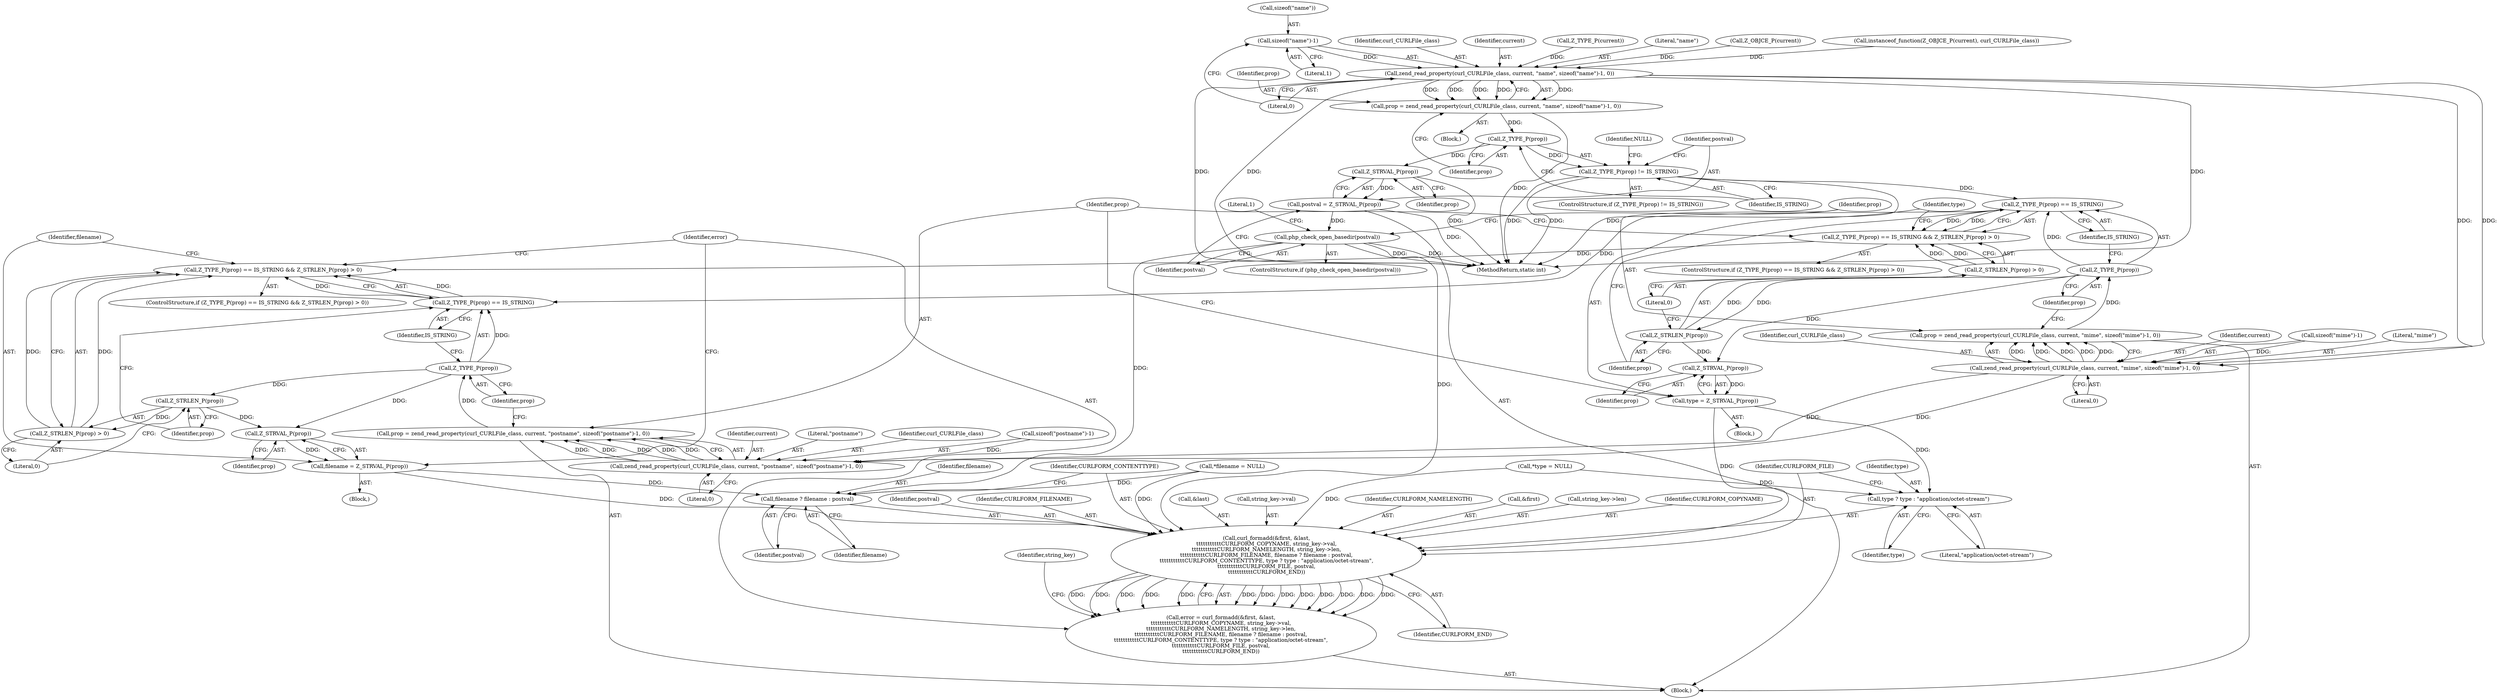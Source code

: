 digraph "0_php_124fb22a13fafa3648e4e15b4f207c7096d8155e@API" {
"1001130" [label="(Call,sizeof(\"name\")-1)"];
"1001126" [label="(Call,zend_read_property(curl_CURLFile_class, current, \"name\", sizeof(\"name\")-1, 0))"];
"1001124" [label="(Call,prop = zend_read_property(curl_CURLFile_class, current, \"name\", sizeof(\"name\")-1, 0))"];
"1001137" [label="(Call,Z_TYPE_P(prop))"];
"1001136" [label="(Call,Z_TYPE_P(prop) != IS_STRING)"];
"1001173" [label="(Call,Z_TYPE_P(prop) == IS_STRING)"];
"1001172" [label="(Call,Z_TYPE_P(prop) == IS_STRING && Z_STRLEN_P(prop) > 0)"];
"1001198" [label="(Call,Z_TYPE_P(prop) == IS_STRING && Z_STRLEN_P(prop) > 0)"];
"1001199" [label="(Call,Z_TYPE_P(prop) == IS_STRING)"];
"1001152" [label="(Call,Z_STRVAL_P(prop))"];
"1001150" [label="(Call,postval = Z_STRVAL_P(prop))"];
"1001155" [label="(Call,php_check_open_basedir(postval))"];
"1001214" [label="(Call,curl_formadd(&first, &last,\n\t\t\t\t\t\t\t\t\t\t\tCURLFORM_COPYNAME, string_key->val,\n\t\t\t\t\t\t\t\t\t\t\tCURLFORM_NAMELENGTH, string_key->len,\n\t\t\t\t\t\t\t\t\t\t\tCURLFORM_FILENAME, filename ? filename : postval,\n\t\t\t\t\t\t\t\t\t\t\tCURLFORM_CONTENTTYPE, type ? type : \"application/octet-stream\",\n\t\t\t\t\t\t\t\t\t\t\tCURLFORM_FILE, postval,\n\t\t\t\t\t\t\t\t\t\t\tCURLFORM_END))"];
"1001212" [label="(Call,error = curl_formadd(&first, &last,\n\t\t\t\t\t\t\t\t\t\t\tCURLFORM_COPYNAME, string_key->val,\n\t\t\t\t\t\t\t\t\t\t\tCURLFORM_NAMELENGTH, string_key->len,\n\t\t\t\t\t\t\t\t\t\t\tCURLFORM_FILENAME, filename ? filename : postval,\n\t\t\t\t\t\t\t\t\t\t\tCURLFORM_CONTENTTYPE, type ? type : \"application/octet-stream\",\n\t\t\t\t\t\t\t\t\t\t\tCURLFORM_FILE, postval,\n\t\t\t\t\t\t\t\t\t\t\tCURLFORM_END))"];
"1001228" [label="(Call,filename ? filename : postval)"];
"1001162" [label="(Call,zend_read_property(curl_CURLFile_class, current, \"mime\", sizeof(\"mime\")-1, 0))"];
"1001160" [label="(Call,prop = zend_read_property(curl_CURLFile_class, current, \"mime\", sizeof(\"mime\")-1, 0))"];
"1001174" [label="(Call,Z_TYPE_P(prop))"];
"1001178" [label="(Call,Z_STRLEN_P(prop))"];
"1001177" [label="(Call,Z_STRLEN_P(prop) > 0)"];
"1001184" [label="(Call,Z_STRVAL_P(prop))"];
"1001182" [label="(Call,type = Z_STRVAL_P(prop))"];
"1001233" [label="(Call,type ? type : \"application/octet-stream\")"];
"1001188" [label="(Call,zend_read_property(curl_CURLFile_class, current, \"postname\", sizeof(\"postname\")-1, 0))"];
"1001186" [label="(Call,prop = zend_read_property(curl_CURLFile_class, current, \"postname\", sizeof(\"postname\")-1, 0))"];
"1001200" [label="(Call,Z_TYPE_P(prop))"];
"1001204" [label="(Call,Z_STRLEN_P(prop))"];
"1001203" [label="(Call,Z_STRLEN_P(prop) > 0)"];
"1001210" [label="(Call,Z_STRVAL_P(prop))"];
"1001208" [label="(Call,filename = Z_STRVAL_P(prop))"];
"1001176" [label="(Identifier,IS_STRING)"];
"1001162" [label="(Call,zend_read_property(curl_CURLFile_class, current, \"mime\", sizeof(\"mime\")-1, 0))"];
"1001241" [label="(Identifier,string_key)"];
"1001135" [label="(ControlStructure,if (Z_TYPE_P(prop) != IS_STRING))"];
"1001165" [label="(Literal,\"mime\")"];
"1001151" [label="(Identifier,postval)"];
"1001188" [label="(Call,zend_read_property(curl_CURLFile_class, current, \"postname\", sizeof(\"postname\")-1, 0))"];
"1001213" [label="(Identifier,error)"];
"1001130" [label="(Call,sizeof(\"name\")-1)"];
"1001198" [label="(Call,Z_TYPE_P(prop) == IS_STRING && Z_STRLEN_P(prop) > 0)"];
"1001212" [label="(Call,error = curl_formadd(&first, &last,\n\t\t\t\t\t\t\t\t\t\t\tCURLFORM_COPYNAME, string_key->val,\n\t\t\t\t\t\t\t\t\t\t\tCURLFORM_NAMELENGTH, string_key->len,\n\t\t\t\t\t\t\t\t\t\t\tCURLFORM_FILENAME, filename ? filename : postval,\n\t\t\t\t\t\t\t\t\t\t\tCURLFORM_CONTENTTYPE, type ? type : \"application/octet-stream\",\n\t\t\t\t\t\t\t\t\t\t\tCURLFORM_FILE, postval,\n\t\t\t\t\t\t\t\t\t\t\tCURLFORM_END))"];
"1001217" [label="(Call,&last)"];
"1001207" [label="(Block,)"];
"1001160" [label="(Call,prop = zend_read_property(curl_CURLFile_class, current, \"mime\", sizeof(\"mime\")-1, 0))"];
"1001190" [label="(Identifier,current)"];
"1001204" [label="(Call,Z_STRLEN_P(prop))"];
"1001203" [label="(Call,Z_STRLEN_P(prop) > 0)"];
"1001220" [label="(Call,string_key->val)"];
"1001201" [label="(Identifier,prop)"];
"1001138" [label="(Identifier,prop)"];
"1001180" [label="(Literal,0)"];
"1001129" [label="(Literal,\"name\")"];
"1001182" [label="(Call,type = Z_STRVAL_P(prop))"];
"1001175" [label="(Identifier,prop)"];
"1001228" [label="(Call,filename ? filename : postval)"];
"1001179" [label="(Identifier,prop)"];
"1001111" [label="(Call,Z_OBJCE_P(current))"];
"1001159" [label="(Literal,1)"];
"1001233" [label="(Call,type ? type : \"application/octet-stream\")"];
"1001223" [label="(Identifier,CURLFORM_NAMELENGTH)"];
"1001155" [label="(Call,php_check_open_basedir(postval))"];
"1001161" [label="(Identifier,prop)"];
"1001185" [label="(Identifier,prop)"];
"1001205" [label="(Identifier,prop)"];
"1001163" [label="(Identifier,curl_CURLFile_class)"];
"1001136" [label="(Call,Z_TYPE_P(prop) != IS_STRING)"];
"1001173" [label="(Call,Z_TYPE_P(prop) == IS_STRING)"];
"1001156" [label="(Identifier,postval)"];
"1001164" [label="(Identifier,current)"];
"1001171" [label="(ControlStructure,if (Z_TYPE_P(prop) == IS_STRING && Z_STRLEN_P(prop) > 0))"];
"1001215" [label="(Call,&first)"];
"1001197" [label="(ControlStructure,if (Z_TYPE_P(prop) == IS_STRING && Z_STRLEN_P(prop) > 0))"];
"1001110" [label="(Call,instanceof_function(Z_OBJCE_P(current), curl_CURLFile_class))"];
"1001149" [label="(Block,)"];
"1001152" [label="(Call,Z_STRVAL_P(prop))"];
"1001187" [label="(Identifier,prop)"];
"1001236" [label="(Literal,\"application/octet-stream\")"];
"1001142" [label="(Identifier,NULL)"];
"1001114" [label="(Block,)"];
"1001192" [label="(Call,sizeof(\"postname\")-1)"];
"1001224" [label="(Call,string_key->len)"];
"1001150" [label="(Call,postval = Z_STRVAL_P(prop))"];
"1001127" [label="(Identifier,curl_CURLFile_class)"];
"1001200" [label="(Call,Z_TYPE_P(prop))"];
"1001196" [label="(Literal,0)"];
"1001191" [label="(Literal,\"postname\")"];
"1001177" [label="(Call,Z_STRLEN_P(prop) > 0)"];
"1001126" [label="(Call,zend_read_property(curl_CURLFile_class, current, \"name\", sizeof(\"name\")-1, 0))"];
"1001172" [label="(Call,Z_TYPE_P(prop) == IS_STRING && Z_STRLEN_P(prop) > 0)"];
"1001117" [label="(Call,*type = NULL)"];
"1001219" [label="(Identifier,CURLFORM_COPYNAME)"];
"1001131" [label="(Call,sizeof(\"name\"))"];
"1001139" [label="(Identifier,IS_STRING)"];
"1001134" [label="(Literal,0)"];
"1001170" [label="(Literal,0)"];
"1001238" [label="(Identifier,postval)"];
"1001133" [label="(Literal,1)"];
"1001230" [label="(Identifier,filename)"];
"1001210" [label="(Call,Z_STRVAL_P(prop))"];
"1001232" [label="(Identifier,CURLFORM_CONTENTTYPE)"];
"1001121" [label="(Call,*filename = NULL)"];
"1001184" [label="(Call,Z_STRVAL_P(prop))"];
"1001237" [label="(Identifier,CURLFORM_FILE)"];
"1001174" [label="(Call,Z_TYPE_P(prop))"];
"1001234" [label="(Identifier,type)"];
"1001189" [label="(Identifier,curl_CURLFile_class)"];
"1001235" [label="(Identifier,type)"];
"1001124" [label="(Call,prop = zend_read_property(curl_CURLFile_class, current, \"name\", sizeof(\"name\")-1, 0))"];
"1001209" [label="(Identifier,filename)"];
"1001181" [label="(Block,)"];
"1001125" [label="(Identifier,prop)"];
"1001153" [label="(Identifier,prop)"];
"1001229" [label="(Identifier,filename)"];
"1001183" [label="(Identifier,type)"];
"1001154" [label="(ControlStructure,if (php_check_open_basedir(postval)))"];
"1001137" [label="(Call,Z_TYPE_P(prop))"];
"1001128" [label="(Identifier,current)"];
"1001206" [label="(Literal,0)"];
"1001107" [label="(Call,Z_TYPE_P(current))"];
"1001166" [label="(Call,sizeof(\"mime\")-1)"];
"1001178" [label="(Call,Z_STRLEN_P(prop))"];
"1001239" [label="(Identifier,CURLFORM_END)"];
"1001227" [label="(Identifier,CURLFORM_FILENAME)"];
"1001211" [label="(Identifier,prop)"];
"1001208" [label="(Call,filename = Z_STRVAL_P(prop))"];
"1001927" [label="(MethodReturn,static int)"];
"1001202" [label="(Identifier,IS_STRING)"];
"1001231" [label="(Identifier,postval)"];
"1001199" [label="(Call,Z_TYPE_P(prop) == IS_STRING)"];
"1001186" [label="(Call,prop = zend_read_property(curl_CURLFile_class, current, \"postname\", sizeof(\"postname\")-1, 0))"];
"1001214" [label="(Call,curl_formadd(&first, &last,\n\t\t\t\t\t\t\t\t\t\t\tCURLFORM_COPYNAME, string_key->val,\n\t\t\t\t\t\t\t\t\t\t\tCURLFORM_NAMELENGTH, string_key->len,\n\t\t\t\t\t\t\t\t\t\t\tCURLFORM_FILENAME, filename ? filename : postval,\n\t\t\t\t\t\t\t\t\t\t\tCURLFORM_CONTENTTYPE, type ? type : \"application/octet-stream\",\n\t\t\t\t\t\t\t\t\t\t\tCURLFORM_FILE, postval,\n\t\t\t\t\t\t\t\t\t\t\tCURLFORM_END))"];
"1001130" -> "1001126"  [label="AST: "];
"1001130" -> "1001133"  [label="CFG: "];
"1001131" -> "1001130"  [label="AST: "];
"1001133" -> "1001130"  [label="AST: "];
"1001134" -> "1001130"  [label="CFG: "];
"1001130" -> "1001126"  [label="DDG: "];
"1001126" -> "1001124"  [label="AST: "];
"1001126" -> "1001134"  [label="CFG: "];
"1001127" -> "1001126"  [label="AST: "];
"1001128" -> "1001126"  [label="AST: "];
"1001129" -> "1001126"  [label="AST: "];
"1001134" -> "1001126"  [label="AST: "];
"1001124" -> "1001126"  [label="CFG: "];
"1001126" -> "1001927"  [label="DDG: "];
"1001126" -> "1001927"  [label="DDG: "];
"1001126" -> "1001927"  [label="DDG: "];
"1001126" -> "1001124"  [label="DDG: "];
"1001126" -> "1001124"  [label="DDG: "];
"1001126" -> "1001124"  [label="DDG: "];
"1001126" -> "1001124"  [label="DDG: "];
"1001126" -> "1001124"  [label="DDG: "];
"1001110" -> "1001126"  [label="DDG: "];
"1001107" -> "1001126"  [label="DDG: "];
"1001111" -> "1001126"  [label="DDG: "];
"1001126" -> "1001162"  [label="DDG: "];
"1001126" -> "1001162"  [label="DDG: "];
"1001124" -> "1001114"  [label="AST: "];
"1001125" -> "1001124"  [label="AST: "];
"1001138" -> "1001124"  [label="CFG: "];
"1001124" -> "1001927"  [label="DDG: "];
"1001124" -> "1001137"  [label="DDG: "];
"1001137" -> "1001136"  [label="AST: "];
"1001137" -> "1001138"  [label="CFG: "];
"1001138" -> "1001137"  [label="AST: "];
"1001139" -> "1001137"  [label="CFG: "];
"1001137" -> "1001136"  [label="DDG: "];
"1001137" -> "1001152"  [label="DDG: "];
"1001136" -> "1001135"  [label="AST: "];
"1001136" -> "1001139"  [label="CFG: "];
"1001139" -> "1001136"  [label="AST: "];
"1001142" -> "1001136"  [label="CFG: "];
"1001151" -> "1001136"  [label="CFG: "];
"1001136" -> "1001927"  [label="DDG: "];
"1001136" -> "1001927"  [label="DDG: "];
"1001136" -> "1001927"  [label="DDG: "];
"1001136" -> "1001173"  [label="DDG: "];
"1001173" -> "1001172"  [label="AST: "];
"1001173" -> "1001176"  [label="CFG: "];
"1001174" -> "1001173"  [label="AST: "];
"1001176" -> "1001173"  [label="AST: "];
"1001179" -> "1001173"  [label="CFG: "];
"1001172" -> "1001173"  [label="CFG: "];
"1001173" -> "1001172"  [label="DDG: "];
"1001173" -> "1001172"  [label="DDG: "];
"1001174" -> "1001173"  [label="DDG: "];
"1001173" -> "1001199"  [label="DDG: "];
"1001172" -> "1001171"  [label="AST: "];
"1001172" -> "1001177"  [label="CFG: "];
"1001177" -> "1001172"  [label="AST: "];
"1001183" -> "1001172"  [label="CFG: "];
"1001187" -> "1001172"  [label="CFG: "];
"1001177" -> "1001172"  [label="DDG: "];
"1001177" -> "1001172"  [label="DDG: "];
"1001172" -> "1001198"  [label="DDG: "];
"1001198" -> "1001197"  [label="AST: "];
"1001198" -> "1001199"  [label="CFG: "];
"1001198" -> "1001203"  [label="CFG: "];
"1001199" -> "1001198"  [label="AST: "];
"1001203" -> "1001198"  [label="AST: "];
"1001209" -> "1001198"  [label="CFG: "];
"1001213" -> "1001198"  [label="CFG: "];
"1001199" -> "1001198"  [label="DDG: "];
"1001199" -> "1001198"  [label="DDG: "];
"1001203" -> "1001198"  [label="DDG: "];
"1001203" -> "1001198"  [label="DDG: "];
"1001199" -> "1001202"  [label="CFG: "];
"1001200" -> "1001199"  [label="AST: "];
"1001202" -> "1001199"  [label="AST: "];
"1001205" -> "1001199"  [label="CFG: "];
"1001200" -> "1001199"  [label="DDG: "];
"1001152" -> "1001150"  [label="AST: "];
"1001152" -> "1001153"  [label="CFG: "];
"1001153" -> "1001152"  [label="AST: "];
"1001150" -> "1001152"  [label="CFG: "];
"1001152" -> "1001927"  [label="DDG: "];
"1001152" -> "1001150"  [label="DDG: "];
"1001150" -> "1001149"  [label="AST: "];
"1001151" -> "1001150"  [label="AST: "];
"1001156" -> "1001150"  [label="CFG: "];
"1001150" -> "1001927"  [label="DDG: "];
"1001150" -> "1001155"  [label="DDG: "];
"1001155" -> "1001154"  [label="AST: "];
"1001155" -> "1001156"  [label="CFG: "];
"1001156" -> "1001155"  [label="AST: "];
"1001159" -> "1001155"  [label="CFG: "];
"1001161" -> "1001155"  [label="CFG: "];
"1001155" -> "1001927"  [label="DDG: "];
"1001155" -> "1001927"  [label="DDG: "];
"1001155" -> "1001214"  [label="DDG: "];
"1001155" -> "1001228"  [label="DDG: "];
"1001214" -> "1001212"  [label="AST: "];
"1001214" -> "1001239"  [label="CFG: "];
"1001215" -> "1001214"  [label="AST: "];
"1001217" -> "1001214"  [label="AST: "];
"1001219" -> "1001214"  [label="AST: "];
"1001220" -> "1001214"  [label="AST: "];
"1001223" -> "1001214"  [label="AST: "];
"1001224" -> "1001214"  [label="AST: "];
"1001227" -> "1001214"  [label="AST: "];
"1001228" -> "1001214"  [label="AST: "];
"1001232" -> "1001214"  [label="AST: "];
"1001233" -> "1001214"  [label="AST: "];
"1001237" -> "1001214"  [label="AST: "];
"1001238" -> "1001214"  [label="AST: "];
"1001239" -> "1001214"  [label="AST: "];
"1001212" -> "1001214"  [label="CFG: "];
"1001214" -> "1001212"  [label="DDG: "];
"1001214" -> "1001212"  [label="DDG: "];
"1001214" -> "1001212"  [label="DDG: "];
"1001214" -> "1001212"  [label="DDG: "];
"1001214" -> "1001212"  [label="DDG: "];
"1001214" -> "1001212"  [label="DDG: "];
"1001214" -> "1001212"  [label="DDG: "];
"1001214" -> "1001212"  [label="DDG: "];
"1001214" -> "1001212"  [label="DDG: "];
"1001214" -> "1001212"  [label="DDG: "];
"1001214" -> "1001212"  [label="DDG: "];
"1001214" -> "1001212"  [label="DDG: "];
"1001214" -> "1001212"  [label="DDG: "];
"1001208" -> "1001214"  [label="DDG: "];
"1001121" -> "1001214"  [label="DDG: "];
"1001182" -> "1001214"  [label="DDG: "];
"1001117" -> "1001214"  [label="DDG: "];
"1001212" -> "1001149"  [label="AST: "];
"1001213" -> "1001212"  [label="AST: "];
"1001241" -> "1001212"  [label="CFG: "];
"1001228" -> "1001230"  [label="CFG: "];
"1001228" -> "1001231"  [label="CFG: "];
"1001229" -> "1001228"  [label="AST: "];
"1001230" -> "1001228"  [label="AST: "];
"1001231" -> "1001228"  [label="AST: "];
"1001232" -> "1001228"  [label="CFG: "];
"1001208" -> "1001228"  [label="DDG: "];
"1001121" -> "1001228"  [label="DDG: "];
"1001162" -> "1001160"  [label="AST: "];
"1001162" -> "1001170"  [label="CFG: "];
"1001163" -> "1001162"  [label="AST: "];
"1001164" -> "1001162"  [label="AST: "];
"1001165" -> "1001162"  [label="AST: "];
"1001166" -> "1001162"  [label="AST: "];
"1001170" -> "1001162"  [label="AST: "];
"1001160" -> "1001162"  [label="CFG: "];
"1001162" -> "1001160"  [label="DDG: "];
"1001162" -> "1001160"  [label="DDG: "];
"1001162" -> "1001160"  [label="DDG: "];
"1001162" -> "1001160"  [label="DDG: "];
"1001162" -> "1001160"  [label="DDG: "];
"1001166" -> "1001162"  [label="DDG: "];
"1001162" -> "1001188"  [label="DDG: "];
"1001162" -> "1001188"  [label="DDG: "];
"1001160" -> "1001149"  [label="AST: "];
"1001161" -> "1001160"  [label="AST: "];
"1001175" -> "1001160"  [label="CFG: "];
"1001160" -> "1001174"  [label="DDG: "];
"1001174" -> "1001175"  [label="CFG: "];
"1001175" -> "1001174"  [label="AST: "];
"1001176" -> "1001174"  [label="CFG: "];
"1001174" -> "1001178"  [label="DDG: "];
"1001174" -> "1001184"  [label="DDG: "];
"1001178" -> "1001177"  [label="AST: "];
"1001178" -> "1001179"  [label="CFG: "];
"1001179" -> "1001178"  [label="AST: "];
"1001180" -> "1001178"  [label="CFG: "];
"1001178" -> "1001177"  [label="DDG: "];
"1001178" -> "1001184"  [label="DDG: "];
"1001177" -> "1001180"  [label="CFG: "];
"1001180" -> "1001177"  [label="AST: "];
"1001184" -> "1001182"  [label="AST: "];
"1001184" -> "1001185"  [label="CFG: "];
"1001185" -> "1001184"  [label="AST: "];
"1001182" -> "1001184"  [label="CFG: "];
"1001184" -> "1001182"  [label="DDG: "];
"1001182" -> "1001181"  [label="AST: "];
"1001183" -> "1001182"  [label="AST: "];
"1001187" -> "1001182"  [label="CFG: "];
"1001182" -> "1001233"  [label="DDG: "];
"1001233" -> "1001235"  [label="CFG: "];
"1001233" -> "1001236"  [label="CFG: "];
"1001234" -> "1001233"  [label="AST: "];
"1001235" -> "1001233"  [label="AST: "];
"1001236" -> "1001233"  [label="AST: "];
"1001237" -> "1001233"  [label="CFG: "];
"1001117" -> "1001233"  [label="DDG: "];
"1001188" -> "1001186"  [label="AST: "];
"1001188" -> "1001196"  [label="CFG: "];
"1001189" -> "1001188"  [label="AST: "];
"1001190" -> "1001188"  [label="AST: "];
"1001191" -> "1001188"  [label="AST: "];
"1001192" -> "1001188"  [label="AST: "];
"1001196" -> "1001188"  [label="AST: "];
"1001186" -> "1001188"  [label="CFG: "];
"1001188" -> "1001186"  [label="DDG: "];
"1001188" -> "1001186"  [label="DDG: "];
"1001188" -> "1001186"  [label="DDG: "];
"1001188" -> "1001186"  [label="DDG: "];
"1001188" -> "1001186"  [label="DDG: "];
"1001192" -> "1001188"  [label="DDG: "];
"1001186" -> "1001149"  [label="AST: "];
"1001187" -> "1001186"  [label="AST: "];
"1001201" -> "1001186"  [label="CFG: "];
"1001186" -> "1001200"  [label="DDG: "];
"1001200" -> "1001201"  [label="CFG: "];
"1001201" -> "1001200"  [label="AST: "];
"1001202" -> "1001200"  [label="CFG: "];
"1001200" -> "1001204"  [label="DDG: "];
"1001200" -> "1001210"  [label="DDG: "];
"1001204" -> "1001203"  [label="AST: "];
"1001204" -> "1001205"  [label="CFG: "];
"1001205" -> "1001204"  [label="AST: "];
"1001206" -> "1001204"  [label="CFG: "];
"1001204" -> "1001203"  [label="DDG: "];
"1001204" -> "1001210"  [label="DDG: "];
"1001203" -> "1001206"  [label="CFG: "];
"1001206" -> "1001203"  [label="AST: "];
"1001210" -> "1001208"  [label="AST: "];
"1001210" -> "1001211"  [label="CFG: "];
"1001211" -> "1001210"  [label="AST: "];
"1001208" -> "1001210"  [label="CFG: "];
"1001210" -> "1001208"  [label="DDG: "];
"1001208" -> "1001207"  [label="AST: "];
"1001209" -> "1001208"  [label="AST: "];
"1001213" -> "1001208"  [label="CFG: "];
}
